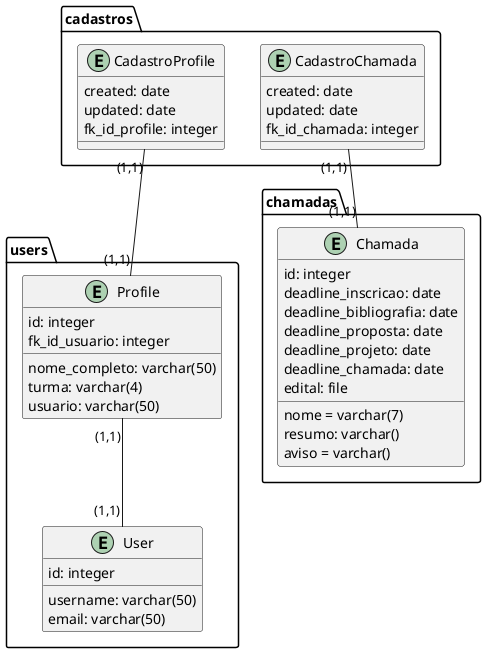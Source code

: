 @startuml PROGRESSUS
package users{
    entity User{
        id: integer
        username: varchar(50)
        email: varchar(50)
    }
    entity Profile{
        id: integer
        nome_completo: varchar(50)
        turma: varchar(4)
        usuario: varchar(50)
        fk_id_usuario: integer
    }
    Profile "(1,1)" -- "(1,1)" User
}
package chamadas{
    entity Chamada{
        id: integer
        nome = varchar(7)
        deadline_inscricao: date
        deadline_bibliografia: date
        deadline_proposta: date
        deadline_projeto: date
        deadline_chamada: date
        resumo: varchar()
        edital: file
        aviso = varchar()
    }
}
package cadastros{
    entity CadastroProfile{
        created: date
        updated: date
        fk_id_profile: integer
    }
    CadastroProfile "(1,1)" -- "(1,1)" Profile
    entity CadastroChamada{
        created: date
        updated: date
        fk_id_chamada: integer
    }
    CadastroChamada "(1,1)" -- "(1,1)" Chamada
}
@enduml
